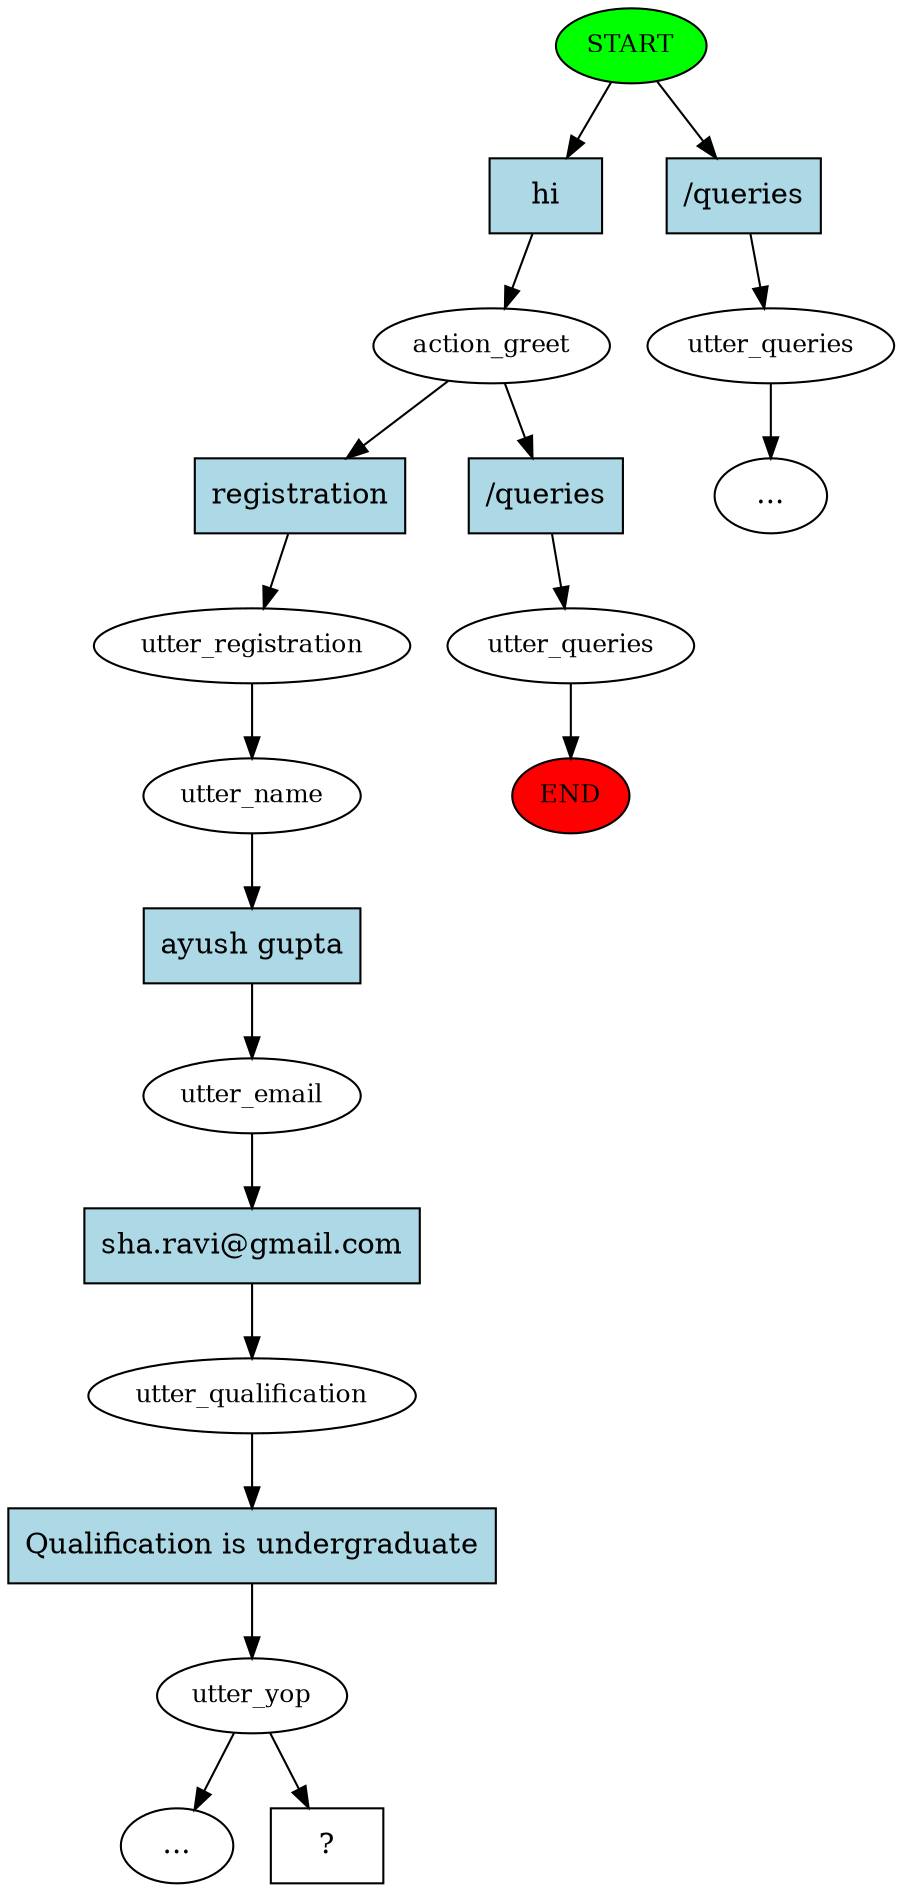 digraph  {
0 [class="start active", fillcolor=green, fontsize=12, label=START, style=filled];
"-1" [class=end, fillcolor=red, fontsize=12, label=END, style=filled];
1 [class=active, fontsize=12, label=action_greet];
2 [class=active, fontsize=12, label=utter_registration];
3 [class=active, fontsize=12, label=utter_name];
4 [class=active, fontsize=12, label=utter_email];
5 [class=active, fontsize=12, label=utter_qualification];
6 [class=active, fontsize=12, label=utter_yop];
"-5" [class=ellipsis, label="..."];
20 [class="", fontsize=12, label=utter_queries];
21 [class="", fontsize=12, label=utter_queries];
"-6" [class=ellipsis, label="..."];
28 [class="intent dashed active", label="  ?  ", shape=rect];
29 [class="intent active", fillcolor=lightblue, label=hi, shape=rect, style=filled];
30 [class=intent, fillcolor=lightblue, label="/queries", shape=rect, style=filled];
31 [class="intent active", fillcolor=lightblue, label=registration, shape=rect, style=filled];
32 [class=intent, fillcolor=lightblue, label="/queries", shape=rect, style=filled];
33 [class="intent active", fillcolor=lightblue, label="ayush\ gupta", shape=rect, style=filled];
34 [class="intent active", fillcolor=lightblue, label="sha\.ravi@gmail\.com", shape=rect, style=filled];
35 [class="intent active", fillcolor=lightblue, label="Qualification\ is\ undergraduate", shape=rect, style=filled];
0 -> 29  [class=active, key=0];
0 -> 30  [class="", key=0];
1 -> 31  [class=active, key=0];
1 -> 32  [class="", key=0];
2 -> 3  [class=active, key=NONE, label=""];
3 -> 33  [class=active, key=0];
4 -> 34  [class=active, key=0];
5 -> 35  [class=active, key=0];
6 -> "-5"  [class="", key=NONE, label=""];
6 -> 28  [class=active, key=NONE, label=""];
20 -> "-1"  [class="", key=NONE, label=""];
21 -> "-6"  [class="", key=NONE, label=""];
29 -> 1  [class=active, key=0];
30 -> 21  [class="", key=0];
31 -> 2  [class=active, key=0];
32 -> 20  [class="", key=0];
33 -> 4  [class=active, key=0];
34 -> 5  [class=active, key=0];
35 -> 6  [class=active, key=0];
}

